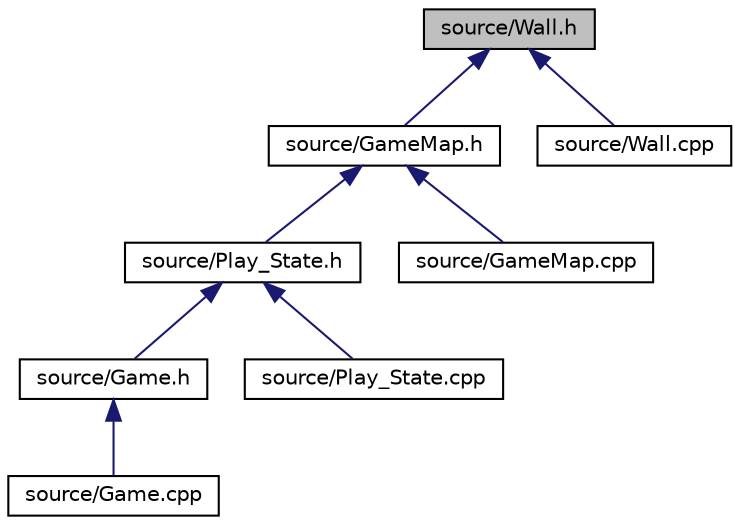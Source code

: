 digraph "source/Wall.h"
{
  edge [fontname="Helvetica",fontsize="10",labelfontname="Helvetica",labelfontsize="10"];
  node [fontname="Helvetica",fontsize="10",shape=record];
  Node5 [label="source/Wall.h",height=0.2,width=0.4,color="black", fillcolor="grey75", style="filled", fontcolor="black"];
  Node5 -> Node6 [dir="back",color="midnightblue",fontsize="10",style="solid"];
  Node6 [label="source/GameMap.h",height=0.2,width=0.4,color="black", fillcolor="white", style="filled",URL="$GameMap_8h.html"];
  Node6 -> Node7 [dir="back",color="midnightblue",fontsize="10",style="solid"];
  Node7 [label="source/Play_State.h",height=0.2,width=0.4,color="black", fillcolor="white", style="filled",URL="$Play__State_8h.html"];
  Node7 -> Node8 [dir="back",color="midnightblue",fontsize="10",style="solid"];
  Node8 [label="source/Game.h",height=0.2,width=0.4,color="black", fillcolor="white", style="filled",URL="$Game_8h.html"];
  Node8 -> Node9 [dir="back",color="midnightblue",fontsize="10",style="solid"];
  Node9 [label="source/Game.cpp",height=0.2,width=0.4,color="black", fillcolor="white", style="filled",URL="$Game_8cpp.html"];
  Node7 -> Node10 [dir="back",color="midnightblue",fontsize="10",style="solid"];
  Node10 [label="source/Play_State.cpp",height=0.2,width=0.4,color="black", fillcolor="white", style="filled",URL="$Play__State_8cpp.html"];
  Node6 -> Node11 [dir="back",color="midnightblue",fontsize="10",style="solid"];
  Node11 [label="source/GameMap.cpp",height=0.2,width=0.4,color="black", fillcolor="white", style="filled",URL="$GameMap_8cpp.html"];
  Node5 -> Node12 [dir="back",color="midnightblue",fontsize="10",style="solid"];
  Node12 [label="source/Wall.cpp",height=0.2,width=0.4,color="black", fillcolor="white", style="filled",URL="$Wall_8cpp.html"];
}

